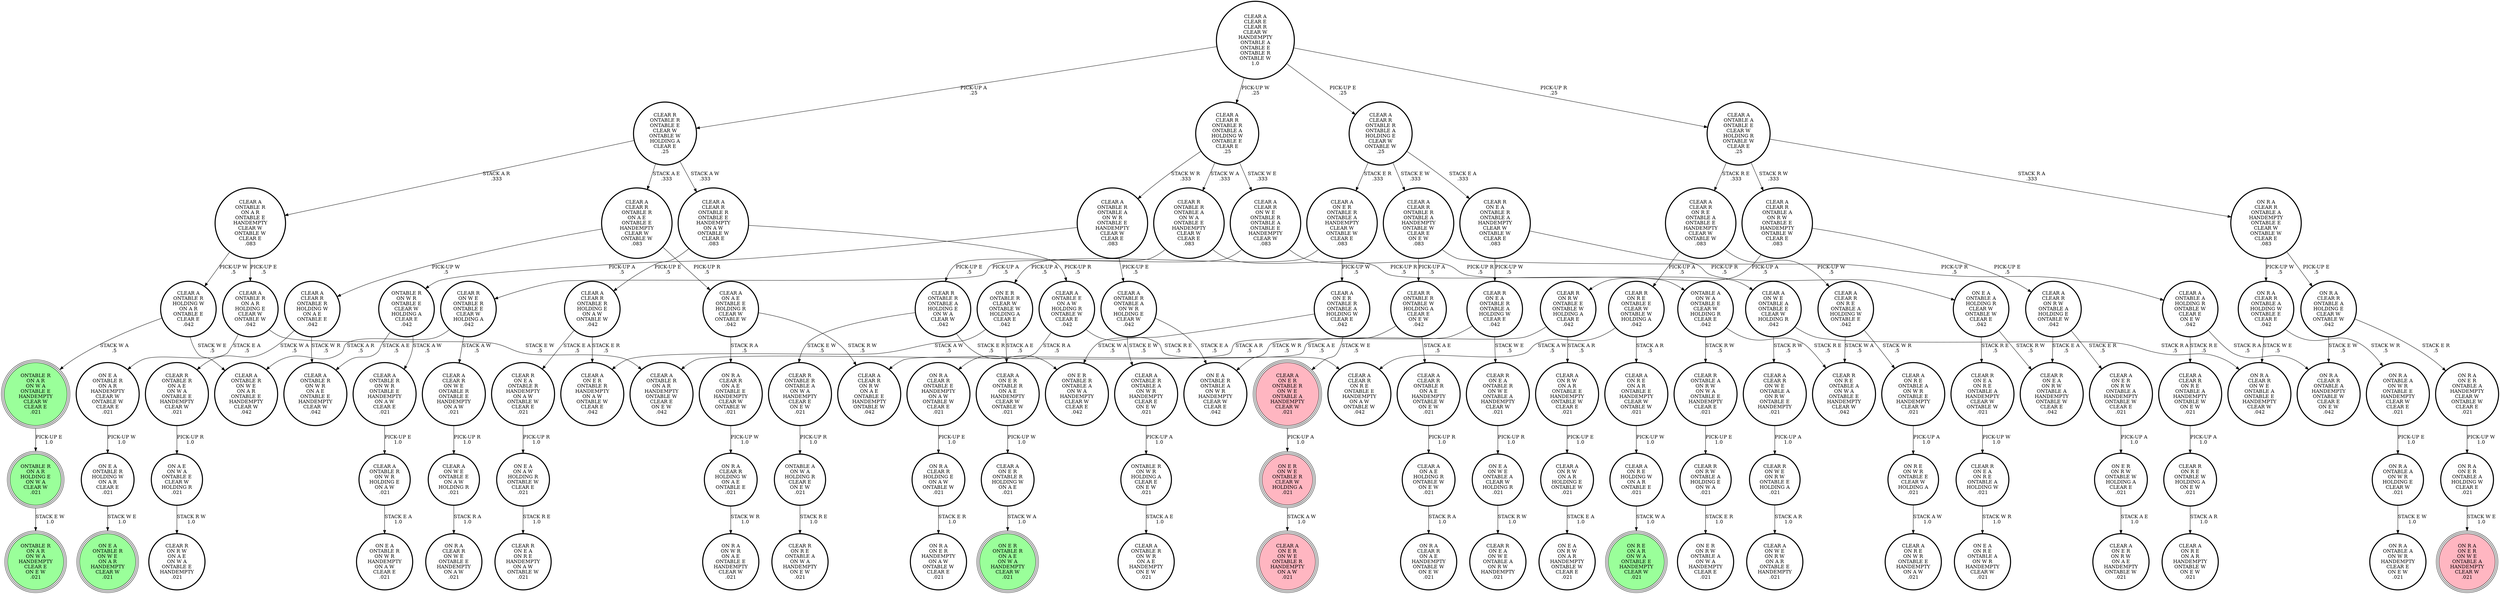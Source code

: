 digraph {
"ON A E\nON W A\nONTABLE E\nCLEAR W\nHOLDING R\n.021\n" -> "CLEAR R\nON R W\nON A E\nON W A\nONTABLE E\nHANDEMPTY\n.021\n"[label="STACK R W\n1.0\n"];
"CLEAR R\nON R E\nONTABLE W\nHOLDING A\nON E W\n.021\n" -> "CLEAR A\nON R E\nON A R\nHANDEMPTY\nONTABLE W\nON E W\n.021\n"[label="STACK A R\n1.0\n"];
"ON R A\nONTABLE A\nON W R\nHOLDING E\nCLEAR W\n.021\n" -> "ON R A\nONTABLE A\nON W R\nHANDEMPTY\nCLEAR E\nON E W\n.021\n"[label="STACK E W\n1.0\n"];
"CLEAR A\nCLEAR R\nONTABLE A\nON R W\nONTABLE E\nHANDEMPTY\nONTABLE W\nCLEAR E\n.083\n" -> "CLEAR A\nCLEAR R\nON R W\nONTABLE A\nHOLDING E\nONTABLE W\n.042\n"[label="PICK-UP E\n.5\n"];
"CLEAR A\nCLEAR R\nONTABLE A\nON R W\nONTABLE E\nHANDEMPTY\nONTABLE W\nCLEAR E\n.083\n" -> "CLEAR R\nON R W\nONTABLE E\nONTABLE W\nHOLDING A\nCLEAR E\n.042\n"[label="PICK-UP A\n.5\n"];
"CLEAR A\nCLEAR R\nONTABLE R\nHOLDING W\nON A E\nONTABLE E\n.042\n" -> "CLEAR A\nONTABLE R\nON W R\nON A E\nONTABLE E\nHANDEMPTY\nCLEAR W\n.042\n"[label="STACK W R\n.5\n"];
"CLEAR A\nCLEAR R\nONTABLE R\nHOLDING W\nON A E\nONTABLE E\n.042\n" -> "CLEAR R\nONTABLE R\nON A E\nON W A\nONTABLE E\nHANDEMPTY\nCLEAR W\n.021\n"[label="STACK W A\n.5\n"];
"ONTABLE A\nON W A\nHOLDING R\nCLEAR E\nON E W\n.021\n" -> "CLEAR R\nON R E\nONTABLE A\nON W A\nHANDEMPTY\nON E W\n.021\n"[label="STACK R E\n1.0\n"];
"CLEAR A\nCLEAR R\nON R W\nONTABLE A\nHOLDING E\nONTABLE W\n.042\n" -> "CLEAR A\nON E R\nON R W\nONTABLE A\nHANDEMPTY\nONTABLE W\nCLEAR E\n.021\n"[label="STACK E R\n.5\n"];
"CLEAR A\nCLEAR R\nON R W\nONTABLE A\nHOLDING E\nONTABLE W\n.042\n" -> "CLEAR R\nON E A\nON R W\nONTABLE A\nHANDEMPTY\nONTABLE W\nCLEAR E\n.042\n"[label="STACK E A\n.5\n"];
"CLEAR A\nCLEAR R\nONTABLE R\nONTABLE A\nHANDEMPTY\nONTABLE W\nCLEAR E\nON E W\n.083\n" -> "CLEAR A\nONTABLE A\nHOLDING R\nONTABLE W\nCLEAR E\nON E W\n.042\n"[label="PICK-UP R\n.5\n"];
"CLEAR A\nCLEAR R\nONTABLE R\nONTABLE A\nHANDEMPTY\nONTABLE W\nCLEAR E\nON E W\n.083\n" -> "CLEAR R\nONTABLE R\nONTABLE W\nHOLDING A\nCLEAR E\nON E W\n.042\n"[label="PICK-UP A\n.5\n"];
"ONTABLE R\nON W R\nHOLDING A\nCLEAR E\nON E W\n.021\n" -> "CLEAR A\nONTABLE R\nON W R\nON A E\nHANDEMPTY\nON E W\n.021\n"[label="STACK A E\n1.0\n"];
"ON E A\nONTABLE R\nON A R\nHANDEMPTY\nCLEAR W\nONTABLE W\nCLEAR E\n.021\n" -> "ON E A\nONTABLE R\nHOLDING W\nON A R\nCLEAR E\n.021\n"[label="PICK-UP W\n1.0\n"];
"CLEAR A\nONTABLE E\nON A W\nHOLDING R\nONTABLE W\nCLEAR E\n.042\n" -> "ON R A\nCLEAR R\nONTABLE E\nHANDEMPTY\nON A W\nONTABLE W\nCLEAR E\n.021\n"[label="STACK R A\n.5\n"];
"CLEAR A\nONTABLE E\nON A W\nHOLDING R\nONTABLE W\nCLEAR E\n.042\n" -> "CLEAR A\nCLEAR R\nON R E\nONTABLE E\nHANDEMPTY\nON A W\nONTABLE W\n.042\n"[label="STACK R E\n.5\n"];
"ONTABLE R\nON A R\nHOLDING E\nON W A\nCLEAR W\n.021\n" -> "ONTABLE R\nON A R\nON W A\nHANDEMPTY\nCLEAR E\nON E W\n.021\n"[label="STACK E W\n1.0\n"];
"CLEAR R\nONTABLE R\nON A E\nON W A\nONTABLE E\nHANDEMPTY\nCLEAR W\n.021\n" -> "ON A E\nON W A\nONTABLE E\nCLEAR W\nHOLDING R\n.021\n"[label="PICK-UP R\n1.0\n"];
"ON R A\nCLEAR R\nON A E\nONTABLE E\nHANDEMPTY\nCLEAR W\nONTABLE W\n.021\n" -> "ON R A\nCLEAR R\nHOLDING W\nON A E\nONTABLE E\n.021\n"[label="PICK-UP W\n1.0\n"];
"CLEAR R\nONTABLE R\nONTABLE A\nON W A\nHANDEMPTY\nCLEAR E\nON E W\n.021\n" -> "ONTABLE A\nON W A\nHOLDING R\nCLEAR E\nON E W\n.021\n"[label="PICK-UP R\n1.0\n"];
"CLEAR A\nCLEAR R\nON W E\nONTABLE A\nON R W\nONTABLE E\nHANDEMPTY\n.021\n" -> "CLEAR R\nON W E\nON R W\nONTABLE E\nHOLDING A\n.021\n"[label="PICK-UP A\n1.0\n"];
"CLEAR A\nON R E\nHOLDING W\nON A R\nONTABLE E\n.021\n" -> "ON R E\nON A R\nON W A\nONTABLE E\nHANDEMPTY\nCLEAR W\n.021\n"[label="STACK W A\n1.0\n"];
"CLEAR A\nCLEAR R\nONTABLE R\nON A E\nONTABLE E\nHANDEMPTY\nCLEAR W\nONTABLE W\n.083\n" -> "CLEAR A\nCLEAR R\nONTABLE R\nHOLDING W\nON A E\nONTABLE E\n.042\n"[label="PICK-UP W\n.5\n"];
"CLEAR A\nCLEAR R\nONTABLE R\nON A E\nONTABLE E\nHANDEMPTY\nCLEAR W\nONTABLE W\n.083\n" -> "CLEAR A\nON A E\nONTABLE E\nHOLDING R\nCLEAR W\nONTABLE W\n.042\n"[label="PICK-UP R\n.5\n"];
"CLEAR A\nCLEAR R\nON R E\nONTABLE A\nHANDEMPTY\nONTABLE W\nON E W\n.021\n" -> "CLEAR R\nON R E\nONTABLE W\nHOLDING A\nON E W\n.021\n"[label="PICK-UP A\n1.0\n"];
"CLEAR R\nON E A\nONTABLE R\nONTABLE A\nHANDEMPTY\nCLEAR W\nONTABLE W\nCLEAR E\n.083\n" -> "CLEAR R\nON E A\nONTABLE R\nONTABLE A\nHOLDING W\nCLEAR E\n.042\n"[label="PICK-UP W\n.5\n"];
"CLEAR R\nON E A\nONTABLE R\nONTABLE A\nHANDEMPTY\nCLEAR W\nONTABLE W\nCLEAR E\n.083\n" -> "ON E A\nONTABLE A\nHOLDING R\nCLEAR W\nONTABLE W\nCLEAR E\n.042\n"[label="PICK-UP R\n.5\n"];
"CLEAR R\nONTABLE R\nONTABLE W\nHOLDING A\nCLEAR E\nON E W\n.042\n" -> "CLEAR A\nCLEAR R\nONTABLE R\nON A E\nHANDEMPTY\nONTABLE W\nON E W\n.021\n"[label="STACK A E\n.5\n"];
"CLEAR R\nONTABLE R\nONTABLE W\nHOLDING A\nCLEAR E\nON E W\n.042\n" -> "CLEAR A\nONTABLE R\nON A R\nHANDEMPTY\nONTABLE W\nCLEAR E\nON E W\n.042\n"[label="STACK A R\n.5\n"];
"CLEAR A\nON A E\nHOLDING R\nONTABLE W\nON E W\n.021\n" -> "ON R A\nCLEAR R\nON A E\nHANDEMPTY\nONTABLE W\nON E W\n.021\n"[label="STACK R A\n1.0\n"];
"CLEAR A\nONTABLE R\nON A R\nHOLDING E\nCLEAR W\nONTABLE W\n.042\n" -> "ON E A\nONTABLE R\nON A R\nHANDEMPTY\nCLEAR W\nONTABLE W\nCLEAR E\n.021\n"[label="STACK E A\n.5\n"];
"CLEAR A\nONTABLE R\nON A R\nHOLDING E\nCLEAR W\nONTABLE W\n.042\n" -> "CLEAR A\nONTABLE R\nON A R\nHANDEMPTY\nONTABLE W\nCLEAR E\nON E W\n.042\n"[label="STACK E W\n.5\n"];
"CLEAR R\nON W E\nONTABLE R\nONTABLE E\nCLEAR W\nHOLDING A\n.042\n" -> "CLEAR A\nCLEAR R\nON W E\nONTABLE R\nONTABLE E\nHANDEMPTY\nON A W\n.021\n"[label="STACK A W\n.5\n"];
"CLEAR R\nON W E\nONTABLE R\nONTABLE E\nCLEAR W\nHOLDING A\n.042\n" -> "CLEAR A\nONTABLE R\nON W E\nON A R\nONTABLE E\nHANDEMPTY\nCLEAR W\n.042\n"[label="STACK A R\n.5\n"];
"ON R A\nCLEAR R\nONTABLE E\nHANDEMPTY\nON A W\nONTABLE W\nCLEAR E\n.021\n" -> "ON R A\nCLEAR R\nHOLDING E\nON A W\nONTABLE W\n.021\n"[label="PICK-UP E\n1.0\n"];
"CLEAR R\nONTABLE R\nONTABLE E\nCLEAR W\nONTABLE W\nHOLDING A\nCLEAR E\n.25\n" -> "CLEAR A\nCLEAR R\nONTABLE R\nONTABLE E\nHANDEMPTY\nON A W\nONTABLE W\nCLEAR E\n.083\n"[label="STACK A W\n.333\n"];
"CLEAR R\nONTABLE R\nONTABLE E\nCLEAR W\nONTABLE W\nHOLDING A\nCLEAR E\n.25\n" -> "CLEAR A\nONTABLE R\nON A R\nONTABLE E\nHANDEMPTY\nCLEAR W\nONTABLE W\nCLEAR E\n.083\n"[label="STACK A R\n.333\n"];
"CLEAR R\nONTABLE R\nONTABLE E\nCLEAR W\nONTABLE W\nHOLDING A\nCLEAR E\n.25\n" -> "CLEAR A\nCLEAR R\nONTABLE R\nON A E\nONTABLE E\nHANDEMPTY\nCLEAR W\nONTABLE W\n.083\n"[label="STACK A E\n.333\n"];
"CLEAR A\nCLEAR R\nON W E\nONTABLE R\nONTABLE A\nONTABLE E\nHANDEMPTY\nCLEAR W\n.083\n" -> "CLEAR R\nON W E\nONTABLE R\nONTABLE E\nCLEAR W\nHOLDING A\n.042\n"[label="PICK-UP A\n.5\n"];
"CLEAR A\nCLEAR R\nON W E\nONTABLE R\nONTABLE A\nONTABLE E\nHANDEMPTY\nCLEAR W\n.083\n" -> "CLEAR A\nON W E\nONTABLE A\nONTABLE E\nCLEAR W\nHOLDING R\n.042\n"[label="PICK-UP R\n.5\n"];
"CLEAR A\nON E R\nONTABLE R\nHOLDING W\nON A E\n.021\n" -> "ON E R\nONTABLE R\nON A E\nON W A\nHANDEMPTY\nCLEAR W\n.021\n"[label="STACK W A\n1.0\n"];
"CLEAR A\nCLEAR R\nONTABLE R\nONTABLE E\nHANDEMPTY\nON A W\nONTABLE W\nCLEAR E\n.083\n" -> "CLEAR A\nCLEAR R\nONTABLE R\nHOLDING E\nON A W\nONTABLE W\n.042\n"[label="PICK-UP E\n.5\n"];
"CLEAR A\nCLEAR R\nONTABLE R\nONTABLE E\nHANDEMPTY\nON A W\nONTABLE W\nCLEAR E\n.083\n" -> "CLEAR A\nONTABLE E\nON A W\nHOLDING R\nONTABLE W\nCLEAR E\n.042\n"[label="PICK-UP R\n.5\n"];
"CLEAR A\nCLEAR R\nONTABLE R\nHOLDING E\nON A W\nONTABLE W\n.042\n" -> "CLEAR A\nON E R\nONTABLE R\nHANDEMPTY\nON A W\nONTABLE W\nCLEAR E\n.042\n"[label="STACK E R\n.5\n"];
"CLEAR A\nCLEAR R\nONTABLE R\nHOLDING E\nON A W\nONTABLE W\n.042\n" -> "CLEAR R\nON E A\nONTABLE R\nHANDEMPTY\nON A W\nONTABLE W\nCLEAR E\n.021\n"[label="STACK E A\n.5\n"];
"CLEAR R\nONTABLE A\nON R W\nON W A\nONTABLE E\nHANDEMPTY\nCLEAR E\n.021\n" -> "CLEAR R\nON R W\nONTABLE A\nHOLDING E\nON W A\n.021\n"[label="PICK-UP E\n1.0\n"];
"ON E A\nON W E\nONTABLE A\nCLEAR W\nHOLDING R\n.021\n" -> "CLEAR R\nON E A\nON W E\nONTABLE A\nON R W\nHANDEMPTY\n.021\n"[label="STACK R W\n1.0\n"];
"CLEAR A\nON E R\nONTABLE R\nONTABLE A\nHANDEMPTY\nCLEAR W\nONTABLE W\nCLEAR E\n.083\n" -> "ON E R\nONTABLE R\nCLEAR W\nONTABLE W\nHOLDING A\nCLEAR E\n.042\n"[label="PICK-UP A\n.5\n"];
"CLEAR A\nON E R\nONTABLE R\nONTABLE A\nHANDEMPTY\nCLEAR W\nONTABLE W\nCLEAR E\n.083\n" -> "CLEAR A\nON E R\nONTABLE R\nONTABLE A\nHOLDING W\nCLEAR E\n.042\n"[label="PICK-UP W\n.5\n"];
"CLEAR A\nCLEAR R\nONTABLE R\nONTABLE A\nHOLDING W\nONTABLE E\nCLEAR E\n.25\n" -> "CLEAR A\nCLEAR R\nON W E\nONTABLE R\nONTABLE A\nONTABLE E\nHANDEMPTY\nCLEAR W\n.083\n"[label="STACK W E\n.333\n"];
"CLEAR A\nCLEAR R\nONTABLE R\nONTABLE A\nHOLDING W\nONTABLE E\nCLEAR E\n.25\n" -> "CLEAR R\nONTABLE R\nONTABLE A\nON W A\nONTABLE E\nHANDEMPTY\nCLEAR W\nCLEAR E\n.083\n"[label="STACK W A\n.333\n"];
"CLEAR A\nCLEAR R\nONTABLE R\nONTABLE A\nHOLDING W\nONTABLE E\nCLEAR E\n.25\n" -> "CLEAR A\nONTABLE R\nONTABLE A\nON W R\nONTABLE E\nHANDEMPTY\nCLEAR W\nCLEAR E\n.083\n"[label="STACK W R\n.333\n"];
"CLEAR R\nONTABLE R\nONTABLE A\nON W A\nONTABLE E\nHANDEMPTY\nCLEAR W\nCLEAR E\n.083\n" -> "CLEAR R\nONTABLE R\nONTABLE A\nHOLDING E\nON W A\nCLEAR W\n.042\n"[label="PICK-UP E\n.5\n"];
"CLEAR R\nONTABLE R\nONTABLE A\nON W A\nONTABLE E\nHANDEMPTY\nCLEAR W\nCLEAR E\n.083\n" -> "ONTABLE A\nON W A\nONTABLE E\nCLEAR W\nHOLDING R\nCLEAR E\n.042\n"[label="PICK-UP R\n.5\n"];
"CLEAR A\nON E R\nONTABLE R\nON W E\nONTABLE A\nHANDEMPTY\nCLEAR W\n.021\n" -> "ON E R\nON W E\nONTABLE R\nCLEAR W\nHOLDING A\n.021\n"[label="PICK-UP A\n1.0\n"];
"CLEAR A\nCLEAR R\nON W E\nONTABLE R\nONTABLE E\nHANDEMPTY\nON A W\n.021\n" -> "CLEAR A\nON W E\nONTABLE E\nON A W\nHOLDING R\n.021\n"[label="PICK-UP R\n1.0\n"];
"CLEAR A\nON R W\nON A R\nHOLDING E\nONTABLE W\n.021\n" -> "ON E A\nON R W\nON A R\nHANDEMPTY\nONTABLE W\nCLEAR E\n.021\n"[label="STACK E A\n1.0\n"];
"CLEAR R\nON R W\nONTABLE E\nONTABLE W\nHOLDING A\nCLEAR E\n.042\n" -> "CLEAR A\nCLEAR R\nON R W\nON A E\nONTABLE E\nHANDEMPTY\nONTABLE W\n.042\n"[label="STACK A E\n.5\n"];
"CLEAR R\nON R W\nONTABLE E\nONTABLE W\nHOLDING A\nCLEAR E\n.042\n" -> "CLEAR A\nON R W\nON A R\nONTABLE E\nHANDEMPTY\nONTABLE W\nCLEAR E\n.021\n"[label="STACK A R\n.5\n"];
"ONTABLE R\nON A R\nON W A\nONTABLE E\nHANDEMPTY\nCLEAR W\nCLEAR E\n.021\n" -> "ONTABLE R\nON A R\nHOLDING E\nON W A\nCLEAR W\n.021\n"[label="PICK-UP E\n1.0\n"];
"CLEAR A\nONTABLE R\nONTABLE A\nON W R\nHANDEMPTY\nCLEAR E\nON E W\n.021\n" -> "ONTABLE R\nON W R\nHOLDING A\nCLEAR E\nON E W\n.021\n"[label="PICK-UP A\n1.0\n"];
"CLEAR A\nONTABLE R\nONTABLE A\nON W R\nONTABLE E\nHANDEMPTY\nCLEAR W\nCLEAR E\n.083\n" -> "ONTABLE R\nON W R\nONTABLE E\nCLEAR W\nHOLDING A\nCLEAR E\n.042\n"[label="PICK-UP A\n.5\n"];
"CLEAR A\nONTABLE R\nONTABLE A\nON W R\nONTABLE E\nHANDEMPTY\nCLEAR W\nCLEAR E\n.083\n" -> "CLEAR A\nONTABLE R\nONTABLE A\nON W R\nHOLDING E\nCLEAR W\n.042\n"[label="PICK-UP E\n.5\n"];
"CLEAR A\nON W E\nONTABLE A\nONTABLE E\nCLEAR W\nHOLDING R\n.042\n" -> "ON R A\nCLEAR R\nON W E\nONTABLE A\nONTABLE E\nHANDEMPTY\nCLEAR W\n.042\n"[label="STACK R A\n.5\n"];
"CLEAR A\nON W E\nONTABLE A\nONTABLE E\nCLEAR W\nHOLDING R\n.042\n" -> "CLEAR A\nCLEAR R\nON W E\nONTABLE A\nON R W\nONTABLE E\nHANDEMPTY\n.021\n"[label="STACK R W\n.5\n"];
"CLEAR A\nON A E\nONTABLE E\nHOLDING R\nCLEAR W\nONTABLE W\n.042\n" -> "ON R A\nCLEAR R\nON A E\nONTABLE E\nHANDEMPTY\nCLEAR W\nONTABLE W\n.021\n"[label="STACK R A\n.5\n"];
"CLEAR A\nON A E\nONTABLE E\nHOLDING R\nCLEAR W\nONTABLE W\n.042\n" -> "CLEAR A\nCLEAR R\nON R W\nON A E\nONTABLE E\nHANDEMPTY\nONTABLE W\n.042\n"[label="STACK R W\n.5\n"];
"ONTABLE R\nON W R\nONTABLE E\nCLEAR W\nHOLDING A\nCLEAR E\n.042\n" -> "CLEAR A\nONTABLE R\nON W R\nONTABLE E\nHANDEMPTY\nON A W\nCLEAR E\n.021\n"[label="STACK A W\n.5\n"];
"ONTABLE R\nON W R\nONTABLE E\nCLEAR W\nHOLDING A\nCLEAR E\n.042\n" -> "CLEAR A\nONTABLE R\nON W R\nON A E\nONTABLE E\nHANDEMPTY\nCLEAR W\n.042\n"[label="STACK A E\n.5\n"];
"ON E R\nON W E\nONTABLE R\nCLEAR W\nHOLDING A\n.021\n" -> "CLEAR A\nON E R\nON W E\nONTABLE R\nHANDEMPTY\nON A W\n.021\n"[label="STACK A W\n1.0\n"];
"CLEAR R\nON R W\nONTABLE A\nHOLDING E\nON W A\n.021\n" -> "ON E R\nON R W\nONTABLE A\nON W A\nHANDEMPTY\nCLEAR E\n.021\n"[label="STACK E R\n1.0\n"];
"CLEAR A\nON E R\nONTABLE R\nON A E\nHANDEMPTY\nCLEAR W\nONTABLE W\n.021\n" -> "CLEAR A\nON E R\nONTABLE R\nHOLDING W\nON A E\n.021\n"[label="PICK-UP W\n1.0\n"];
"ON R A\nCLEAR R\nONTABLE A\nHOLDING W\nONTABLE E\nCLEAR E\n.042\n" -> "ON R A\nCLEAR R\nON W E\nONTABLE A\nONTABLE E\nHANDEMPTY\nCLEAR W\n.042\n"[label="STACK W E\n.5\n"];
"ON R A\nCLEAR R\nONTABLE A\nHOLDING W\nONTABLE E\nCLEAR E\n.042\n" -> "ON R A\nONTABLE A\nON W R\nONTABLE E\nHANDEMPTY\nCLEAR W\nCLEAR E\n.021\n"[label="STACK W R\n.5\n"];
"CLEAR A\nONTABLE R\nON A R\nONTABLE E\nHANDEMPTY\nCLEAR W\nONTABLE W\nCLEAR E\n.083\n" -> "CLEAR A\nONTABLE R\nON A R\nHOLDING E\nCLEAR W\nONTABLE W\n.042\n"[label="PICK-UP E\n.5\n"];
"CLEAR A\nONTABLE R\nON A R\nONTABLE E\nHANDEMPTY\nCLEAR W\nONTABLE W\nCLEAR E\n.083\n" -> "CLEAR A\nONTABLE R\nHOLDING W\nON A R\nONTABLE E\nCLEAR E\n.042\n"[label="PICK-UP W\n.5\n"];
"ONTABLE A\nON W A\nONTABLE E\nCLEAR W\nHOLDING R\nCLEAR E\n.042\n" -> "CLEAR R\nONTABLE A\nON R W\nON W A\nONTABLE E\nHANDEMPTY\nCLEAR E\n.021\n"[label="STACK R W\n.5\n"];
"ONTABLE A\nON W A\nONTABLE E\nCLEAR W\nHOLDING R\nCLEAR E\n.042\n" -> "CLEAR R\nON R E\nONTABLE A\nON W A\nONTABLE E\nHANDEMPTY\nCLEAR W\n.042\n"[label="STACK R E\n.5\n"];
"ON R E\nON W R\nONTABLE E\nCLEAR W\nHOLDING A\n.021\n" -> "CLEAR A\nON R E\nON W R\nONTABLE E\nHANDEMPTY\nON A W\n.021\n"[label="STACK A W\n1.0\n"];
"CLEAR A\nCLEAR R\nON R E\nONTABLE A\nONTABLE E\nHANDEMPTY\nCLEAR W\nONTABLE W\n.083\n" -> "CLEAR A\nCLEAR R\nON R E\nONTABLE A\nHOLDING W\nONTABLE E\n.042\n"[label="PICK-UP W\n.5\n"];
"CLEAR A\nCLEAR R\nON R E\nONTABLE A\nONTABLE E\nHANDEMPTY\nCLEAR W\nONTABLE W\n.083\n" -> "CLEAR R\nON R E\nONTABLE E\nCLEAR W\nONTABLE W\nHOLDING A\n.042\n"[label="PICK-UP A\n.5\n"];
"ON R A\nONTABLE A\nON W R\nONTABLE E\nHANDEMPTY\nCLEAR W\nCLEAR E\n.021\n" -> "ON R A\nONTABLE A\nON W R\nHOLDING E\nCLEAR W\n.021\n"[label="PICK-UP E\n1.0\n"];
"CLEAR R\nON E A\nON R E\nONTABLE A\nHOLDING W\n.021\n" -> "ON E A\nON R E\nONTABLE A\nON W R\nHANDEMPTY\nCLEAR W\n.021\n"[label="STACK W R\n1.0\n"];
"ON E A\nON A W\nHOLDING R\nONTABLE W\nCLEAR E\n.021\n" -> "CLEAR R\nON E A\nON R E\nHANDEMPTY\nON A W\nONTABLE W\n.021\n"[label="STACK R E\n1.0\n"];
"CLEAR R\nON R E\nONTABLE E\nCLEAR W\nONTABLE W\nHOLDING A\n.042\n" -> "CLEAR A\nON R E\nON A R\nONTABLE E\nHANDEMPTY\nCLEAR W\nONTABLE W\n.021\n"[label="STACK A R\n.5\n"];
"CLEAR R\nON R E\nONTABLE E\nCLEAR W\nONTABLE W\nHOLDING A\n.042\n" -> "CLEAR A\nCLEAR R\nON R E\nONTABLE E\nHANDEMPTY\nON A W\nONTABLE W\n.042\n"[label="STACK A W\n.5\n"];
"CLEAR A\nON R W\nON A R\nONTABLE E\nHANDEMPTY\nONTABLE W\nCLEAR E\n.021\n" -> "CLEAR A\nON R W\nON A R\nHOLDING E\nONTABLE W\n.021\n"[label="PICK-UP E\n1.0\n"];
"CLEAR A\nON R E\nONTABLE A\nON W R\nONTABLE E\nHANDEMPTY\nCLEAR W\n.021\n" -> "ON R E\nON W R\nONTABLE E\nCLEAR W\nHOLDING A\n.021\n"[label="PICK-UP A\n1.0\n"];
"CLEAR A\nONTABLE R\nONTABLE A\nON W R\nHOLDING E\nCLEAR W\n.042\n" -> "CLEAR A\nONTABLE R\nONTABLE A\nON W R\nHANDEMPTY\nCLEAR E\nON E W\n.021\n"[label="STACK E W\n.5\n"];
"CLEAR A\nONTABLE R\nONTABLE A\nON W R\nHOLDING E\nCLEAR W\n.042\n" -> "ON E A\nONTABLE R\nONTABLE A\nON W R\nHANDEMPTY\nCLEAR W\nCLEAR E\n.042\n"[label="STACK E A\n.5\n"];
"CLEAR A\nON W E\nONTABLE E\nON A W\nHOLDING R\n.021\n" -> "ON R A\nCLEAR R\nON W E\nONTABLE E\nHANDEMPTY\nON A W\n.021\n"[label="STACK R A\n1.0\n"];
"CLEAR A\nONTABLE A\nHOLDING R\nONTABLE W\nCLEAR E\nON E W\n.042\n" -> "ON R A\nCLEAR R\nONTABLE A\nHANDEMPTY\nONTABLE W\nCLEAR E\nON E W\n.042\n"[label="STACK R A\n.5\n"];
"CLEAR A\nONTABLE A\nHOLDING R\nONTABLE W\nCLEAR E\nON E W\n.042\n" -> "CLEAR A\nCLEAR R\nON R E\nONTABLE A\nHANDEMPTY\nONTABLE W\nON E W\n.021\n"[label="STACK R E\n.5\n"];
"ON R A\nCLEAR R\nHOLDING W\nON A E\nONTABLE E\n.021\n" -> "ON R A\nON W R\nON A E\nONTABLE E\nHANDEMPTY\nCLEAR W\n.021\n"[label="STACK W R\n1.0\n"];
"CLEAR A\nCLEAR R\nON R E\nONTABLE A\nHOLDING W\nONTABLE E\n.042\n" -> "CLEAR R\nON R E\nONTABLE A\nON W A\nONTABLE E\nHANDEMPTY\nCLEAR W\n.042\n"[label="STACK W A\n.5\n"];
"CLEAR A\nCLEAR R\nON R E\nONTABLE A\nHOLDING W\nONTABLE E\n.042\n" -> "CLEAR A\nON R E\nONTABLE A\nON W R\nONTABLE E\nHANDEMPTY\nCLEAR W\n.021\n"[label="STACK W R\n.5\n"];
"ON E A\nONTABLE A\nHOLDING R\nCLEAR W\nONTABLE W\nCLEAR E\n.042\n" -> "CLEAR R\nON E A\nON R E\nONTABLE A\nHANDEMPTY\nCLEAR W\nONTABLE W\n.021\n"[label="STACK R E\n.5\n"];
"ON E A\nONTABLE A\nHOLDING R\nCLEAR W\nONTABLE W\nCLEAR E\n.042\n" -> "CLEAR R\nON E A\nON R W\nONTABLE A\nHANDEMPTY\nONTABLE W\nCLEAR E\n.042\n"[label="STACK R W\n.5\n"];
"CLEAR R\nON E A\nONTABLE R\nON W E\nONTABLE A\nHANDEMPTY\nCLEAR W\n.021\n" -> "ON E A\nON W E\nONTABLE A\nCLEAR W\nHOLDING R\n.021\n"[label="PICK-UP R\n1.0\n"];
"ON R A\nON E R\nONTABLE A\nHOLDING W\nCLEAR E\n.021\n" -> "ON R A\nON E R\nON W E\nONTABLE A\nHANDEMPTY\nCLEAR W\n.021\n"[label="STACK W E\n1.0\n"];
"ON E A\nONTABLE R\nHOLDING W\nON A R\nCLEAR E\n.021\n" -> "ON E A\nONTABLE R\nON W E\nON A R\nHANDEMPTY\nCLEAR W\n.021\n"[label="STACK W E\n1.0\n"];
"CLEAR A\nON R E\nON A R\nONTABLE E\nHANDEMPTY\nCLEAR W\nONTABLE W\n.021\n" -> "CLEAR A\nON R E\nHOLDING W\nON A R\nONTABLE E\n.021\n"[label="PICK-UP W\n1.0\n"];
"ON R A\nCLEAR R\nHOLDING E\nON A W\nONTABLE W\n.021\n" -> "ON R A\nON E R\nHANDEMPTY\nON A W\nONTABLE W\nCLEAR E\n.021\n"[label="STACK E R\n1.0\n"];
"CLEAR R\nON E A\nON R E\nONTABLE A\nHANDEMPTY\nCLEAR W\nONTABLE W\n.021\n" -> "CLEAR R\nON E A\nON R E\nONTABLE A\nHOLDING W\n.021\n"[label="PICK-UP W\n1.0\n"];
"CLEAR A\nONTABLE R\nHOLDING W\nON A R\nONTABLE E\nCLEAR E\n.042\n" -> "CLEAR A\nONTABLE R\nON W E\nON A R\nONTABLE E\nHANDEMPTY\nCLEAR W\n.042\n"[label="STACK W E\n.5\n"];
"CLEAR A\nONTABLE R\nHOLDING W\nON A R\nONTABLE E\nCLEAR E\n.042\n" -> "ONTABLE R\nON A R\nON W A\nONTABLE E\nHANDEMPTY\nCLEAR W\nCLEAR E\n.021\n"[label="STACK W A\n.5\n"];
"CLEAR A\nON E R\nONTABLE R\nONTABLE A\nHOLDING W\nCLEAR E\n.042\n" -> "CLEAR A\nON E R\nONTABLE R\nON W E\nONTABLE A\nHANDEMPTY\nCLEAR W\n.021\n"[label="STACK W E\n.5\n"];
"CLEAR A\nON E R\nONTABLE R\nONTABLE A\nHOLDING W\nCLEAR E\n.042\n" -> "ON E R\nONTABLE R\nONTABLE A\nON W A\nHANDEMPTY\nCLEAR W\nCLEAR E\n.042\n"[label="STACK W A\n.5\n"];
"CLEAR R\nON W E\nON R W\nONTABLE E\nHOLDING A\n.021\n" -> "CLEAR A\nON W E\nON R W\nON A R\nONTABLE E\nHANDEMPTY\n.021\n"[label="STACK A R\n1.0\n"];
"CLEAR R\nON E A\nONTABLE R\nONTABLE A\nHOLDING W\nCLEAR E\n.042\n" -> "CLEAR R\nON E A\nONTABLE R\nON W E\nONTABLE A\nHANDEMPTY\nCLEAR W\n.021\n"[label="STACK W E\n.5\n"];
"CLEAR R\nON E A\nONTABLE R\nONTABLE A\nHOLDING W\nCLEAR E\n.042\n" -> "ON E A\nONTABLE R\nONTABLE A\nON W R\nHANDEMPTY\nCLEAR W\nCLEAR E\n.042\n"[label="STACK W R\n.5\n"];
"CLEAR A\nONTABLE A\nONTABLE E\nCLEAR W\nHOLDING R\nONTABLE W\nCLEAR E\n.25\n" -> "CLEAR A\nCLEAR R\nONTABLE A\nON R W\nONTABLE E\nHANDEMPTY\nONTABLE W\nCLEAR E\n.083\n"[label="STACK R W\n.333\n"];
"CLEAR A\nONTABLE A\nONTABLE E\nCLEAR W\nHOLDING R\nONTABLE W\nCLEAR E\n.25\n" -> "CLEAR A\nCLEAR R\nON R E\nONTABLE A\nONTABLE E\nHANDEMPTY\nCLEAR W\nONTABLE W\n.083\n"[label="STACK R E\n.333\n"];
"CLEAR A\nONTABLE A\nONTABLE E\nCLEAR W\nHOLDING R\nONTABLE W\nCLEAR E\n.25\n" -> "ON R A\nCLEAR R\nONTABLE A\nHANDEMPTY\nONTABLE E\nCLEAR W\nONTABLE W\nCLEAR E\n.083\n"[label="STACK R A\n.333\n"];
"ON R A\nCLEAR R\nONTABLE A\nHANDEMPTY\nONTABLE E\nCLEAR W\nONTABLE W\nCLEAR E\n.083\n" -> "ON R A\nCLEAR R\nONTABLE A\nHOLDING W\nONTABLE E\nCLEAR E\n.042\n"[label="PICK-UP W\n.5\n"];
"ON R A\nCLEAR R\nONTABLE A\nHANDEMPTY\nONTABLE E\nCLEAR W\nONTABLE W\nCLEAR E\n.083\n" -> "ON R A\nCLEAR R\nONTABLE A\nHOLDING E\nCLEAR W\nONTABLE W\n.042\n"[label="PICK-UP E\n.5\n"];
"ON R A\nCLEAR R\nONTABLE A\nHOLDING E\nCLEAR W\nONTABLE W\n.042\n" -> "ON R A\nON E R\nONTABLE A\nHANDEMPTY\nCLEAR W\nONTABLE W\nCLEAR E\n.021\n"[label="STACK E R\n.5\n"];
"ON R A\nCLEAR R\nONTABLE A\nHOLDING E\nCLEAR W\nONTABLE W\n.042\n" -> "ON R A\nCLEAR R\nONTABLE A\nHANDEMPTY\nONTABLE W\nCLEAR E\nON E W\n.042\n"[label="STACK E W\n.5\n"];
"CLEAR R\nON E A\nONTABLE R\nHANDEMPTY\nON A W\nONTABLE W\nCLEAR E\n.021\n" -> "ON E A\nON A W\nHOLDING R\nONTABLE W\nCLEAR E\n.021\n"[label="PICK-UP R\n1.0\n"];
"CLEAR A\nON E R\nON R W\nONTABLE A\nHANDEMPTY\nONTABLE W\nCLEAR E\n.021\n" -> "ON E R\nON R W\nONTABLE W\nHOLDING A\nCLEAR E\n.021\n"[label="PICK-UP A\n1.0\n"];
"ON E R\nONTABLE R\nCLEAR W\nONTABLE W\nHOLDING A\nCLEAR E\n.042\n" -> "CLEAR A\nON E R\nONTABLE R\nHANDEMPTY\nON A W\nONTABLE W\nCLEAR E\n.042\n"[label="STACK A W\n.5\n"];
"ON E R\nONTABLE R\nCLEAR W\nONTABLE W\nHOLDING A\nCLEAR E\n.042\n" -> "CLEAR A\nON E R\nONTABLE R\nON A E\nHANDEMPTY\nCLEAR W\nONTABLE W\n.021\n"[label="STACK A E\n.5\n"];
"ON E R\nON R W\nONTABLE W\nHOLDING A\nCLEAR E\n.021\n" -> "CLEAR A\nON E R\nON R W\nON A E\nHANDEMPTY\nONTABLE W\n.021\n"[label="STACK A E\n1.0\n"];
"ON R A\nON E R\nONTABLE A\nHANDEMPTY\nCLEAR W\nONTABLE W\nCLEAR E\n.021\n" -> "ON R A\nON E R\nONTABLE A\nHOLDING W\nCLEAR E\n.021\n"[label="PICK-UP W\n1.0\n"];
"CLEAR R\nONTABLE R\nONTABLE A\nHOLDING E\nON W A\nCLEAR W\n.042\n" -> "CLEAR R\nONTABLE R\nONTABLE A\nON W A\nHANDEMPTY\nCLEAR E\nON E W\n.021\n"[label="STACK E W\n.5\n"];
"CLEAR R\nONTABLE R\nONTABLE A\nHOLDING E\nON W A\nCLEAR W\n.042\n" -> "ON E R\nONTABLE R\nONTABLE A\nON W A\nHANDEMPTY\nCLEAR W\nCLEAR E\n.042\n"[label="STACK E R\n.5\n"];
"CLEAR A\nCLEAR E\nCLEAR R\nCLEAR W\nHANDEMPTY\nONTABLE A\nONTABLE E\nONTABLE R\nONTABLE W\n1.0\n" -> "CLEAR R\nONTABLE R\nONTABLE E\nCLEAR W\nONTABLE W\nHOLDING A\nCLEAR E\n.25\n"[label="PICK-UP A\n.25\n"];
"CLEAR A\nCLEAR E\nCLEAR R\nCLEAR W\nHANDEMPTY\nONTABLE A\nONTABLE E\nONTABLE R\nONTABLE W\n1.0\n" -> "CLEAR A\nCLEAR R\nONTABLE R\nONTABLE A\nHOLDING W\nONTABLE E\nCLEAR E\n.25\n"[label="PICK-UP W\n.25\n"];
"CLEAR A\nCLEAR E\nCLEAR R\nCLEAR W\nHANDEMPTY\nONTABLE A\nONTABLE E\nONTABLE R\nONTABLE W\n1.0\n" -> "CLEAR A\nCLEAR R\nONTABLE R\nONTABLE A\nHOLDING E\nCLEAR W\nONTABLE W\n.25\n"[label="PICK-UP E\n.25\n"];
"CLEAR A\nCLEAR E\nCLEAR R\nCLEAR W\nHANDEMPTY\nONTABLE A\nONTABLE E\nONTABLE R\nONTABLE W\n1.0\n" -> "CLEAR A\nONTABLE A\nONTABLE E\nCLEAR W\nHOLDING R\nONTABLE W\nCLEAR E\n.25\n"[label="PICK-UP R\n.25\n"];
"CLEAR A\nONTABLE R\nON W R\nHOLDING E\nON A W\n.021\n" -> "ON E A\nONTABLE R\nON W R\nHANDEMPTY\nON A W\nCLEAR E\n.021\n"[label="STACK E A\n1.0\n"];
"CLEAR A\nCLEAR R\nONTABLE R\nONTABLE A\nHOLDING E\nCLEAR W\nONTABLE W\n.25\n" -> "CLEAR R\nON E A\nONTABLE R\nONTABLE A\nHANDEMPTY\nCLEAR W\nONTABLE W\nCLEAR E\n.083\n"[label="STACK E A\n.333\n"];
"CLEAR A\nCLEAR R\nONTABLE R\nONTABLE A\nHOLDING E\nCLEAR W\nONTABLE W\n.25\n" -> "CLEAR A\nON E R\nONTABLE R\nONTABLE A\nHANDEMPTY\nCLEAR W\nONTABLE W\nCLEAR E\n.083\n"[label="STACK E R\n.333\n"];
"CLEAR A\nCLEAR R\nONTABLE R\nONTABLE A\nHOLDING E\nCLEAR W\nONTABLE W\n.25\n" -> "CLEAR A\nCLEAR R\nONTABLE R\nONTABLE A\nHANDEMPTY\nONTABLE W\nCLEAR E\nON E W\n.083\n"[label="STACK E W\n.333\n"];
"CLEAR A\nONTABLE R\nON W R\nONTABLE E\nHANDEMPTY\nON A W\nCLEAR E\n.021\n" -> "CLEAR A\nONTABLE R\nON W R\nHOLDING E\nON A W\n.021\n"[label="PICK-UP E\n1.0\n"];
"CLEAR A\nCLEAR R\nONTABLE R\nON A E\nHANDEMPTY\nONTABLE W\nON E W\n.021\n" -> "CLEAR A\nON A E\nHOLDING R\nONTABLE W\nON E W\n.021\n"[label="PICK-UP R\n1.0\n"];
"CLEAR R\nON R E\nONTABLE A\nON W A\nHANDEMPTY\nON E W\n.021\n" [shape=circle, penwidth=3];
"ON E A\nON R W\nON A R\nHANDEMPTY\nONTABLE W\nCLEAR E\n.021\n" [shape=circle, penwidth=3];
"ON R A\nONTABLE A\nON W R\nHANDEMPTY\nCLEAR E\nON E W\n.021\n" [shape=circle, penwidth=3];
"CLEAR A\nON E R\nON R W\nON A E\nHANDEMPTY\nONTABLE W\n.021\n" [shape=circle, penwidth=3];
"CLEAR A\nONTABLE R\nON W E\nON A R\nONTABLE E\nHANDEMPTY\nCLEAR W\n.042\n" [shape=circle, penwidth=3];
"ON E R\nONTABLE R\nONTABLE A\nON W A\nHANDEMPTY\nCLEAR W\nCLEAR E\n.042\n" [shape=circle, penwidth=3];
"CLEAR R\nON E A\nON R W\nONTABLE A\nHANDEMPTY\nONTABLE W\nCLEAR E\n.042\n" [shape=circle, penwidth=3];
"ON R A\nON E R\nON W E\nONTABLE A\nHANDEMPTY\nCLEAR W\n.021\n" [shape=circle, style=filled, fillcolor=lightpink, peripheries=3];
"CLEAR A\nON E R\nONTABLE R\nHANDEMPTY\nON A W\nONTABLE W\nCLEAR E\n.042\n" [shape=circle, penwidth=3];
"ON R A\nON W R\nON A E\nONTABLE E\nHANDEMPTY\nCLEAR W\n.021\n" [shape=circle, penwidth=3];
"CLEAR R\nON R W\nON A E\nON W A\nONTABLE E\nHANDEMPTY\n.021\n" [shape=circle, penwidth=3];
"CLEAR A\nONTABLE R\nON W R\nON A E\nONTABLE E\nHANDEMPTY\nCLEAR W\n.042\n" [shape=circle, penwidth=3];
"CLEAR R\nON E A\nON W E\nONTABLE A\nON R W\nHANDEMPTY\n.021\n" [shape=circle, penwidth=3];
"CLEAR R\nON R E\nONTABLE A\nON W A\nONTABLE E\nHANDEMPTY\nCLEAR W\n.042\n" [shape=circle, penwidth=3];
"ON E A\nON R E\nONTABLE A\nON W R\nHANDEMPTY\nCLEAR W\n.021\n" [shape=circle, penwidth=3];
"ON R A\nCLEAR R\nON W E\nONTABLE E\nHANDEMPTY\nON A W\n.021\n" [shape=circle, penwidth=3];
"CLEAR A\nON W E\nON R W\nON A R\nONTABLE E\nHANDEMPTY\n.021\n" [shape=circle, penwidth=3];
"ON R E\nON A R\nON W A\nONTABLE E\nHANDEMPTY\nCLEAR W\n.021\n" [shape=circle, style=filled, fillcolor=palegreen1, peripheries=3];
"ONTABLE R\nON A R\nON W A\nHANDEMPTY\nCLEAR E\nON E W\n.021\n" [shape=circle, style=filled, fillcolor=palegreen1, peripheries=3];
"CLEAR A\nONTABLE R\nON A R\nHANDEMPTY\nONTABLE W\nCLEAR E\nON E W\n.042\n" [shape=circle, penwidth=3];
"ON E A\nONTABLE R\nON W R\nHANDEMPTY\nON A W\nCLEAR E\n.021\n" [shape=circle, penwidth=3];
"ON R A\nCLEAR R\nON A E\nHANDEMPTY\nONTABLE W\nON E W\n.021\n" [shape=circle, penwidth=3];
"CLEAR A\nON E R\nON W E\nONTABLE R\nHANDEMPTY\nON A W\n.021\n" [shape=circle, style=filled, fillcolor=lightpink, peripheries=3];
"ON E R\nONTABLE R\nON A E\nON W A\nHANDEMPTY\nCLEAR W\n.021\n" [shape=circle, style=filled, fillcolor=palegreen1, peripheries=3];
"CLEAR A\nONTABLE R\nON W R\nON A E\nHANDEMPTY\nON E W\n.021\n" [shape=circle, penwidth=3];
"CLEAR A\nCLEAR R\nON R W\nON A E\nONTABLE E\nHANDEMPTY\nONTABLE W\n.042\n" [shape=circle, penwidth=3];
"ON E A\nONTABLE R\nON W E\nON A R\nHANDEMPTY\nCLEAR W\n.021\n" [shape=circle, style=filled, fillcolor=palegreen1, peripheries=3];
"ON E A\nONTABLE R\nONTABLE A\nON W R\nHANDEMPTY\nCLEAR W\nCLEAR E\n.042\n" [shape=circle, penwidth=3];
"ON R A\nCLEAR R\nONTABLE A\nHANDEMPTY\nONTABLE W\nCLEAR E\nON E W\n.042\n" [shape=circle, penwidth=3];
"ON R A\nON E R\nHANDEMPTY\nON A W\nONTABLE W\nCLEAR E\n.021\n" [shape=circle, penwidth=3];
"CLEAR A\nON R E\nON W R\nONTABLE E\nHANDEMPTY\nON A W\n.021\n" [shape=circle, penwidth=3];
"CLEAR A\nCLEAR R\nON R E\nONTABLE E\nHANDEMPTY\nON A W\nONTABLE W\n.042\n" [shape=circle, penwidth=3];
"ON R A\nCLEAR R\nON W E\nONTABLE A\nONTABLE E\nHANDEMPTY\nCLEAR W\n.042\n" [shape=circle, penwidth=3];
"CLEAR R\nON E A\nON R E\nHANDEMPTY\nON A W\nONTABLE W\n.021\n" [shape=circle, penwidth=3];
"CLEAR A\nON R E\nON A R\nHANDEMPTY\nONTABLE W\nON E W\n.021\n" [shape=circle, penwidth=3];
"ON E R\nON R W\nONTABLE A\nON W A\nHANDEMPTY\nCLEAR E\n.021\n" [shape=circle, penwidth=3];
"CLEAR A\nONTABLE R\nON W R\nHOLDING E\nON A W\n.021\n" [shape=circle, penwidth=3];
"CLEAR R\nON R E\nONTABLE A\nON W A\nHANDEMPTY\nON E W\n.021\n" [shape=circle, penwidth=3];
"ON E A\nON R W\nON A R\nHANDEMPTY\nONTABLE W\nCLEAR E\n.021\n" [shape=circle, penwidth=3];
"CLEAR R\nON E A\nONTABLE R\nONTABLE A\nHANDEMPTY\nCLEAR W\nONTABLE W\nCLEAR E\n.083\n" [shape=circle, penwidth=3];
"ON R A\nONTABLE A\nON W R\nHANDEMPTY\nCLEAR E\nON E W\n.021\n" [shape=circle, penwidth=3];
"CLEAR A\nONTABLE R\nHOLDING W\nON A R\nONTABLE E\nCLEAR E\n.042\n" [shape=circle, penwidth=3];
"CLEAR A\nON E R\nON R W\nON A E\nHANDEMPTY\nONTABLE W\n.021\n" [shape=circle, penwidth=3];
"ON R A\nCLEAR R\nONTABLE A\nHANDEMPTY\nONTABLE E\nCLEAR W\nONTABLE W\nCLEAR E\n.083\n" [shape=circle, penwidth=3];
"CLEAR R\nON W E\nONTABLE R\nONTABLE E\nCLEAR W\nHOLDING A\n.042\n" [shape=circle, penwidth=3];
"CLEAR A\nCLEAR R\nON W E\nONTABLE R\nONTABLE A\nONTABLE E\nHANDEMPTY\nCLEAR W\n.083\n" [shape=circle, penwidth=3];
"CLEAR A\nONTABLE R\nON W E\nON A R\nONTABLE E\nHANDEMPTY\nCLEAR W\n.042\n" [shape=circle, penwidth=3];
"ON R A\nCLEAR R\nONTABLE A\nHOLDING W\nONTABLE E\nCLEAR E\n.042\n" [shape=circle, penwidth=3];
"CLEAR R\nONTABLE R\nON A E\nON W A\nONTABLE E\nHANDEMPTY\nCLEAR W\n.021\n" [shape=circle, penwidth=3];
"ON R A\nCLEAR R\nHOLDING W\nON A E\nONTABLE E\n.021\n" [shape=circle, penwidth=3];
"CLEAR A\nON R E\nHOLDING W\nON A R\nONTABLE E\n.021\n" [shape=circle, penwidth=3];
"ON E R\nONTABLE R\nONTABLE A\nON W A\nHANDEMPTY\nCLEAR W\nCLEAR E\n.042\n" [shape=circle, penwidth=3];
"CLEAR A\nONTABLE R\nON A R\nHOLDING E\nCLEAR W\nONTABLE W\n.042\n" [shape=circle, penwidth=3];
"CLEAR A\nONTABLE R\nONTABLE A\nON W R\nHOLDING E\nCLEAR W\n.042\n" [shape=circle, penwidth=3];
"ON R A\nCLEAR R\nHOLDING E\nON A W\nONTABLE W\n.021\n" [shape=circle, penwidth=3];
"CLEAR A\nCLEAR R\nONTABLE R\nON A E\nONTABLE E\nHANDEMPTY\nCLEAR W\nONTABLE W\n.083\n" [shape=circle, penwidth=3];
"CLEAR A\nONTABLE A\nONTABLE E\nCLEAR W\nHOLDING R\nONTABLE W\nCLEAR E\n.25\n" [shape=circle, penwidth=3];
"CLEAR R\nON E A\nON R W\nONTABLE A\nHANDEMPTY\nONTABLE W\nCLEAR E\n.042\n" [shape=circle, penwidth=3];
"CLEAR A\nCLEAR R\nON R W\nONTABLE A\nHOLDING E\nONTABLE W\n.042\n" [shape=circle, penwidth=3];
"ONTABLE R\nON W R\nONTABLE E\nCLEAR W\nHOLDING A\nCLEAR E\n.042\n" [shape=circle, penwidth=3];
"CLEAR A\nON E R\nONTABLE R\nHOLDING W\nON A E\n.021\n" [shape=circle, penwidth=3];
"ON E A\nONTABLE R\nON A R\nHANDEMPTY\nCLEAR W\nONTABLE W\nCLEAR E\n.021\n" [shape=circle, penwidth=3];
"CLEAR A\nCLEAR R\nONTABLE R\nONTABLE A\nHOLDING W\nONTABLE E\nCLEAR E\n.25\n" [shape=circle, penwidth=3];
"ON R A\nON E R\nON W E\nONTABLE A\nHANDEMPTY\nCLEAR W\n.021\n" [shape=circle, style=filled, fillcolor=lightpink, peripheries=3];
"ON R A\nONTABLE A\nON W R\nONTABLE E\nHANDEMPTY\nCLEAR W\nCLEAR E\n.021\n" [shape=circle, penwidth=3];
"ON A E\nON W A\nONTABLE E\nCLEAR W\nHOLDING R\n.021\n" [shape=circle, penwidth=3];
"ON E R\nON W E\nONTABLE R\nCLEAR W\nHOLDING A\n.021\n" [shape=circle, style=filled, fillcolor=lightpink, peripheries=3];
"CLEAR A\nCLEAR E\nCLEAR R\nCLEAR W\nHANDEMPTY\nONTABLE A\nONTABLE E\nONTABLE R\nONTABLE W\n1.0\n" [shape=circle, penwidth=3];
"CLEAR A\nCLEAR R\nON R E\nONTABLE A\nONTABLE E\nHANDEMPTY\nCLEAR W\nONTABLE W\n.083\n" [shape=circle, penwidth=3];
"CLEAR A\nON E R\nONTABLE R\nHANDEMPTY\nON A W\nONTABLE W\nCLEAR E\n.042\n" [shape=circle, penwidth=3];
"ON R A\nCLEAR R\nONTABLE A\nHOLDING E\nCLEAR W\nONTABLE W\n.042\n" [shape=circle, penwidth=3];
"ON R A\nON W R\nON A E\nONTABLE E\nHANDEMPTY\nCLEAR W\n.021\n" [shape=circle, penwidth=3];
"CLEAR R\nON R W\nON A E\nON W A\nONTABLE E\nHANDEMPTY\n.021\n" [shape=circle, penwidth=3];
"CLEAR A\nONTABLE R\nON W R\nON A E\nONTABLE E\nHANDEMPTY\nCLEAR W\n.042\n" [shape=circle, penwidth=3];
"CLEAR A\nONTABLE R\nONTABLE A\nON W R\nHANDEMPTY\nCLEAR E\nON E W\n.021\n" [shape=circle, penwidth=3];
"CLEAR A\nCLEAR R\nONTABLE R\nON A E\nHANDEMPTY\nONTABLE W\nON E W\n.021\n" [shape=circle, penwidth=3];
"CLEAR A\nCLEAR R\nON W E\nONTABLE A\nON R W\nONTABLE E\nHANDEMPTY\n.021\n" [shape=circle, penwidth=3];
"CLEAR A\nON E R\nONTABLE R\nONTABLE A\nHANDEMPTY\nCLEAR W\nONTABLE W\nCLEAR E\n.083\n" [shape=circle, penwidth=3];
"CLEAR A\nON E R\nONTABLE R\nONTABLE A\nHOLDING W\nCLEAR E\n.042\n" [shape=circle, penwidth=3];
"ON R A\nON E R\nONTABLE A\nHOLDING W\nCLEAR E\n.021\n" [shape=circle, penwidth=3];
"CLEAR R\nONTABLE R\nONTABLE A\nON W A\nONTABLE E\nHANDEMPTY\nCLEAR W\nCLEAR E\n.083\n" [shape=circle, penwidth=3];
"CLEAR R\nON E A\nON W E\nONTABLE A\nON R W\nHANDEMPTY\n.021\n" [shape=circle, penwidth=3];
"ON E R\nON R W\nONTABLE W\nHOLDING A\nCLEAR E\n.021\n" [shape=circle, penwidth=3];
"ONTABLE A\nON W A\nONTABLE E\nCLEAR W\nHOLDING R\nCLEAR E\n.042\n" [shape=circle, penwidth=3];
"CLEAR R\nON R E\nONTABLE A\nON W A\nONTABLE E\nHANDEMPTY\nCLEAR W\n.042\n" [shape=circle, penwidth=3];
"ON R A\nON E R\nONTABLE A\nHANDEMPTY\nCLEAR W\nONTABLE W\nCLEAR E\n.021\n" [shape=circle, penwidth=3];
"CLEAR A\nCLEAR R\nON W E\nONTABLE R\nONTABLE E\nHANDEMPTY\nON A W\n.021\n" [shape=circle, penwidth=3];
"CLEAR R\nON E A\nONTABLE R\nON W E\nONTABLE A\nHANDEMPTY\nCLEAR W\n.021\n" [shape=circle, penwidth=3];
"CLEAR A\nON R W\nON A R\nONTABLE E\nHANDEMPTY\nONTABLE W\nCLEAR E\n.021\n" [shape=circle, penwidth=3];
"CLEAR A\nON E R\nONTABLE R\nON W E\nONTABLE A\nHANDEMPTY\nCLEAR W\n.021\n" [shape=circle, style=filled, fillcolor=lightpink, peripheries=3];
"ON E A\nON R E\nONTABLE A\nON W R\nHANDEMPTY\nCLEAR W\n.021\n" [shape=circle, penwidth=3];
"ON R A\nCLEAR R\nONTABLE E\nHANDEMPTY\nON A W\nONTABLE W\nCLEAR E\n.021\n" [shape=circle, penwidth=3];
"ONTABLE A\nON W A\nHOLDING R\nCLEAR E\nON E W\n.021\n" [shape=circle, penwidth=3];
"CLEAR R\nONTABLE R\nONTABLE A\nON W A\nHANDEMPTY\nCLEAR E\nON E W\n.021\n" [shape=circle, penwidth=3];
"CLEAR A\nON R E\nON A R\nONTABLE E\nHANDEMPTY\nCLEAR W\nONTABLE W\n.021\n" [shape=circle, penwidth=3];
"ON E A\nON A W\nHOLDING R\nONTABLE W\nCLEAR E\n.021\n" [shape=circle, penwidth=3];
"ON R A\nCLEAR R\nON W E\nONTABLE E\nHANDEMPTY\nON A W\n.021\n" [shape=circle, penwidth=3];
"CLEAR A\nON W E\nONTABLE E\nON A W\nHOLDING R\n.021\n" [shape=circle, penwidth=3];
"CLEAR A\nCLEAR R\nONTABLE A\nON R W\nONTABLE E\nHANDEMPTY\nONTABLE W\nCLEAR E\n.083\n" [shape=circle, penwidth=3];
"CLEAR A\nONTABLE E\nON A W\nHOLDING R\nONTABLE W\nCLEAR E\n.042\n" [shape=circle, penwidth=3];
"CLEAR A\nON W E\nON R W\nON A R\nONTABLE E\nHANDEMPTY\n.021\n" [shape=circle, penwidth=3];
"ON R E\nON A R\nON W A\nONTABLE E\nHANDEMPTY\nCLEAR W\n.021\n" [shape=circle, style=filled, fillcolor=palegreen1, peripheries=3];
"CLEAR A\nCLEAR R\nON R E\nONTABLE A\nHANDEMPTY\nONTABLE W\nON E W\n.021\n" [shape=circle, penwidth=3];
"CLEAR R\nON E A\nON R E\nONTABLE A\nHOLDING W\n.021\n" [shape=circle, penwidth=3];
"ON E A\nONTABLE R\nHOLDING W\nON A R\nCLEAR E\n.021\n" [shape=circle, penwidth=3];
"CLEAR A\nCLEAR R\nON R E\nONTABLE A\nHOLDING W\nONTABLE E\n.042\n" [shape=circle, penwidth=3];
"CLEAR R\nON R W\nONTABLE A\nHOLDING E\nON W A\n.021\n" [shape=circle, penwidth=3];
"CLEAR R\nONTABLE R\nONTABLE E\nCLEAR W\nONTABLE W\nHOLDING A\nCLEAR E\n.25\n" [shape=circle, penwidth=3];
"CLEAR R\nON E A\nONTABLE R\nHANDEMPTY\nON A W\nONTABLE W\nCLEAR E\n.021\n" [shape=circle, penwidth=3];
"ONTABLE R\nON A R\nON W A\nHANDEMPTY\nCLEAR E\nON E W\n.021\n" [shape=circle, style=filled, fillcolor=palegreen1, peripheries=3];
"CLEAR A\nONTABLE R\nON A R\nHANDEMPTY\nONTABLE W\nCLEAR E\nON E W\n.042\n" [shape=circle, penwidth=3];
"ON E A\nONTABLE R\nON W R\nHANDEMPTY\nON A W\nCLEAR E\n.021\n" [shape=circle, penwidth=3];
"ON E A\nONTABLE A\nHOLDING R\nCLEAR W\nONTABLE W\nCLEAR E\n.042\n" [shape=circle, penwidth=3];
"ON R A\nCLEAR R\nON A E\nHANDEMPTY\nONTABLE W\nON E W\n.021\n" [shape=circle, penwidth=3];
"CLEAR A\nCLEAR R\nONTABLE R\nHOLDING W\nON A E\nONTABLE E\n.042\n" [shape=circle, penwidth=3];
"CLEAR A\nON R E\nONTABLE A\nON W R\nONTABLE E\nHANDEMPTY\nCLEAR W\n.021\n" [shape=circle, penwidth=3];
"CLEAR R\nON W E\nON R W\nONTABLE E\nHOLDING A\n.021\n" [shape=circle, penwidth=3];
"CLEAR A\nON E R\nON W E\nONTABLE R\nHANDEMPTY\nON A W\n.021\n" [shape=circle, style=filled, fillcolor=lightpink, peripheries=3];
"CLEAR A\nCLEAR R\nONTABLE R\nONTABLE E\nHANDEMPTY\nON A W\nONTABLE W\nCLEAR E\n.083\n" [shape=circle, penwidth=3];
"ON E R\nONTABLE R\nCLEAR W\nONTABLE W\nHOLDING A\nCLEAR E\n.042\n" [shape=circle, penwidth=3];
"ON E R\nONTABLE R\nON A E\nON W A\nHANDEMPTY\nCLEAR W\n.021\n" [shape=circle, style=filled, fillcolor=palegreen1, peripheries=3];
"CLEAR A\nONTABLE R\nON A R\nONTABLE E\nHANDEMPTY\nCLEAR W\nONTABLE W\nCLEAR E\n.083\n" [shape=circle, penwidth=3];
"CLEAR A\nCLEAR R\nONTABLE R\nHOLDING E\nON A W\nONTABLE W\n.042\n" [shape=circle, penwidth=3];
"CLEAR A\nONTABLE R\nONTABLE A\nON W R\nONTABLE E\nHANDEMPTY\nCLEAR W\nCLEAR E\n.083\n" [shape=circle, penwidth=3];
"CLEAR A\nONTABLE R\nON W R\nON A E\nHANDEMPTY\nON E W\n.021\n" [shape=circle, penwidth=3];
"CLEAR A\nCLEAR R\nONTABLE R\nONTABLE A\nHANDEMPTY\nONTABLE W\nCLEAR E\nON E W\n.083\n" [shape=circle, penwidth=3];
"CLEAR A\nCLEAR R\nON R W\nON A E\nONTABLE E\nHANDEMPTY\nONTABLE W\n.042\n" [shape=circle, penwidth=3];
"CLEAR A\nCLEAR R\nONTABLE R\nONTABLE A\nHOLDING E\nCLEAR W\nONTABLE W\n.25\n" [shape=circle, penwidth=3];
"CLEAR R\nONTABLE R\nONTABLE A\nHOLDING E\nON W A\nCLEAR W\n.042\n" [shape=circle, penwidth=3];
"CLEAR A\nON R W\nON A R\nHOLDING E\nONTABLE W\n.021\n" [shape=circle, penwidth=3];
"CLEAR R\nON R E\nONTABLE W\nHOLDING A\nON E W\n.021\n" [shape=circle, penwidth=3];
"CLEAR A\nON A E\nHOLDING R\nONTABLE W\nON E W\n.021\n" [shape=circle, penwidth=3];
"CLEAR A\nON E R\nONTABLE R\nON A E\nHANDEMPTY\nCLEAR W\nONTABLE W\n.021\n" [shape=circle, penwidth=3];
"CLEAR R\nON R W\nONTABLE E\nONTABLE W\nHOLDING A\nCLEAR E\n.042\n" [shape=circle, penwidth=3];
"CLEAR R\nON E A\nON R E\nONTABLE A\nHANDEMPTY\nCLEAR W\nONTABLE W\n.021\n" [shape=circle, penwidth=3];
"ONTABLE R\nON A R\nON W A\nONTABLE E\nHANDEMPTY\nCLEAR W\nCLEAR E\n.021\n" [shape=circle, style=filled, fillcolor=palegreen1, peripheries=3];
"ON E A\nON W E\nONTABLE A\nCLEAR W\nHOLDING R\n.021\n" [shape=circle, penwidth=3];
"ON E A\nONTABLE R\nON W E\nON A R\nHANDEMPTY\nCLEAR W\n.021\n" [shape=circle, style=filled, fillcolor=palegreen1, peripheries=3];
"ON E A\nONTABLE R\nONTABLE A\nON W R\nHANDEMPTY\nCLEAR W\nCLEAR E\n.042\n" [shape=circle, penwidth=3];
"CLEAR A\nON E R\nON R W\nONTABLE A\nHANDEMPTY\nONTABLE W\nCLEAR E\n.021\n" [shape=circle, penwidth=3];
"ONTABLE R\nON W R\nHOLDING A\nCLEAR E\nON E W\n.021\n" [shape=circle, penwidth=3];
"CLEAR A\nONTABLE A\nHOLDING R\nONTABLE W\nCLEAR E\nON E W\n.042\n" [shape=circle, penwidth=3];
"CLEAR R\nON R E\nONTABLE E\nCLEAR W\nONTABLE W\nHOLDING A\n.042\n" [shape=circle, penwidth=3];
"ON R A\nCLEAR R\nONTABLE A\nHANDEMPTY\nONTABLE W\nCLEAR E\nON E W\n.042\n" [shape=circle, penwidth=3];
"ON R A\nON E R\nHANDEMPTY\nON A W\nONTABLE W\nCLEAR E\n.021\n" [shape=circle, penwidth=3];
"CLEAR A\nON R E\nON W R\nONTABLE E\nHANDEMPTY\nON A W\n.021\n" [shape=circle, penwidth=3];
"ONTABLE R\nON A R\nHOLDING E\nON W A\nCLEAR W\n.021\n" [shape=circle, style=filled, fillcolor=palegreen1, peripheries=3];
"CLEAR A\nCLEAR R\nON R E\nONTABLE E\nHANDEMPTY\nON A W\nONTABLE W\n.042\n" [shape=circle, penwidth=3];
"CLEAR R\nONTABLE R\nONTABLE W\nHOLDING A\nCLEAR E\nON E W\n.042\n" [shape=circle, penwidth=3];
"ON R A\nCLEAR R\nON W E\nONTABLE A\nONTABLE E\nHANDEMPTY\nCLEAR W\n.042\n" [shape=circle, penwidth=3];
"CLEAR R\nON E A\nON R E\nHANDEMPTY\nON A W\nONTABLE W\n.021\n" [shape=circle, penwidth=3];
"CLEAR A\nON R E\nON A R\nHANDEMPTY\nONTABLE W\nON E W\n.021\n" [shape=circle, penwidth=3];
"ON R A\nCLEAR R\nON A E\nONTABLE E\nHANDEMPTY\nCLEAR W\nONTABLE W\n.021\n" [shape=circle, penwidth=3];
"ON E R\nON R W\nONTABLE A\nON W A\nHANDEMPTY\nCLEAR E\n.021\n" [shape=circle, penwidth=3];
"CLEAR A\nON W E\nONTABLE A\nONTABLE E\nCLEAR W\nHOLDING R\n.042\n" [shape=circle, penwidth=3];
"CLEAR A\nON A E\nONTABLE E\nHOLDING R\nCLEAR W\nONTABLE W\n.042\n" [shape=circle, penwidth=3];
"CLEAR R\nONTABLE A\nON R W\nON W A\nONTABLE E\nHANDEMPTY\nCLEAR E\n.021\n" [shape=circle, penwidth=3];
"CLEAR R\nON E A\nONTABLE R\nONTABLE A\nHOLDING W\nCLEAR E\n.042\n" [shape=circle, penwidth=3];
"CLEAR A\nONTABLE R\nON W R\nONTABLE E\nHANDEMPTY\nON A W\nCLEAR E\n.021\n" [shape=circle, penwidth=3];
"ON R E\nON W R\nONTABLE E\nCLEAR W\nHOLDING A\n.021\n" [shape=circle, penwidth=3];
"ON R A\nONTABLE A\nON W R\nHOLDING E\nCLEAR W\n.021\n" [shape=circle, penwidth=3];
}
